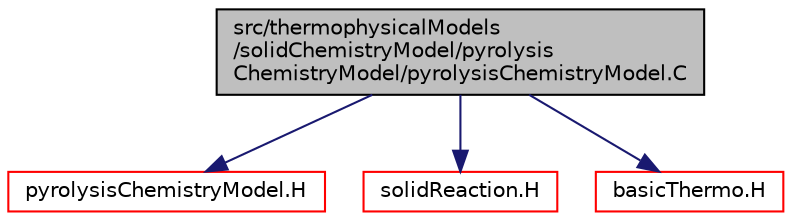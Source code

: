 digraph "src/thermophysicalModels/solidChemistryModel/pyrolysisChemistryModel/pyrolysisChemistryModel.C"
{
  bgcolor="transparent";
  edge [fontname="Helvetica",fontsize="10",labelfontname="Helvetica",labelfontsize="10"];
  node [fontname="Helvetica",fontsize="10",shape=record];
  Node1 [label="src/thermophysicalModels\l/solidChemistryModel/pyrolysis\lChemistryModel/pyrolysisChemistryModel.C",height=0.2,width=0.4,color="black", fillcolor="grey75", style="filled", fontcolor="black"];
  Node1 -> Node2 [color="midnightblue",fontsize="10",style="solid",fontname="Helvetica"];
  Node2 [label="pyrolysisChemistryModel.H",height=0.2,width=0.4,color="red",URL="$a10223.html"];
  Node1 -> Node3 [color="midnightblue",fontsize="10",style="solid",fontname="Helvetica"];
  Node3 [label="solidReaction.H",height=0.2,width=0.4,color="red",URL="$a10236.html"];
  Node1 -> Node4 [color="midnightblue",fontsize="10",style="solid",fontname="Helvetica"];
  Node4 [label="basicThermo.H",height=0.2,width=0.4,color="red",URL="$a09923.html"];
}

